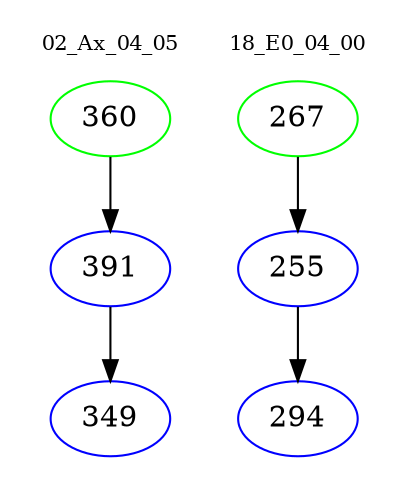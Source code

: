 digraph{
subgraph cluster_0 {
color = white
label = "02_Ax_04_05";
fontsize=10;
T0_360 [label="360", color="green"]
T0_360 -> T0_391 [color="black"]
T0_391 [label="391", color="blue"]
T0_391 -> T0_349 [color="black"]
T0_349 [label="349", color="blue"]
}
subgraph cluster_1 {
color = white
label = "18_E0_04_00";
fontsize=10;
T1_267 [label="267", color="green"]
T1_267 -> T1_255 [color="black"]
T1_255 [label="255", color="blue"]
T1_255 -> T1_294 [color="black"]
T1_294 [label="294", color="blue"]
}
}
